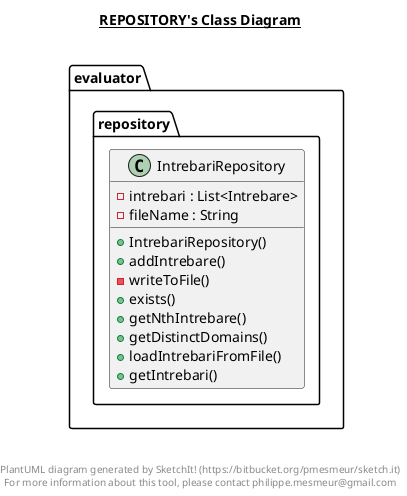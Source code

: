 @startuml

title __REPOSITORY's Class Diagram__\n

  package evaluator {
    package evaluator.repository {
      class IntrebariRepository {
          - intrebari : List<Intrebare>
          - fileName : String
          + IntrebariRepository()
          + addIntrebare()
          - writeToFile()
          + exists()
          + getNthIntrebare()
          + getDistinctDomains()
          + loadIntrebariFromFile()
          + getIntrebari()
      }
    }
  }
  



right footer


PlantUML diagram generated by SketchIt! (https://bitbucket.org/pmesmeur/sketch.it)
For more information about this tool, please contact philippe.mesmeur@gmail.com
endfooter

@enduml
